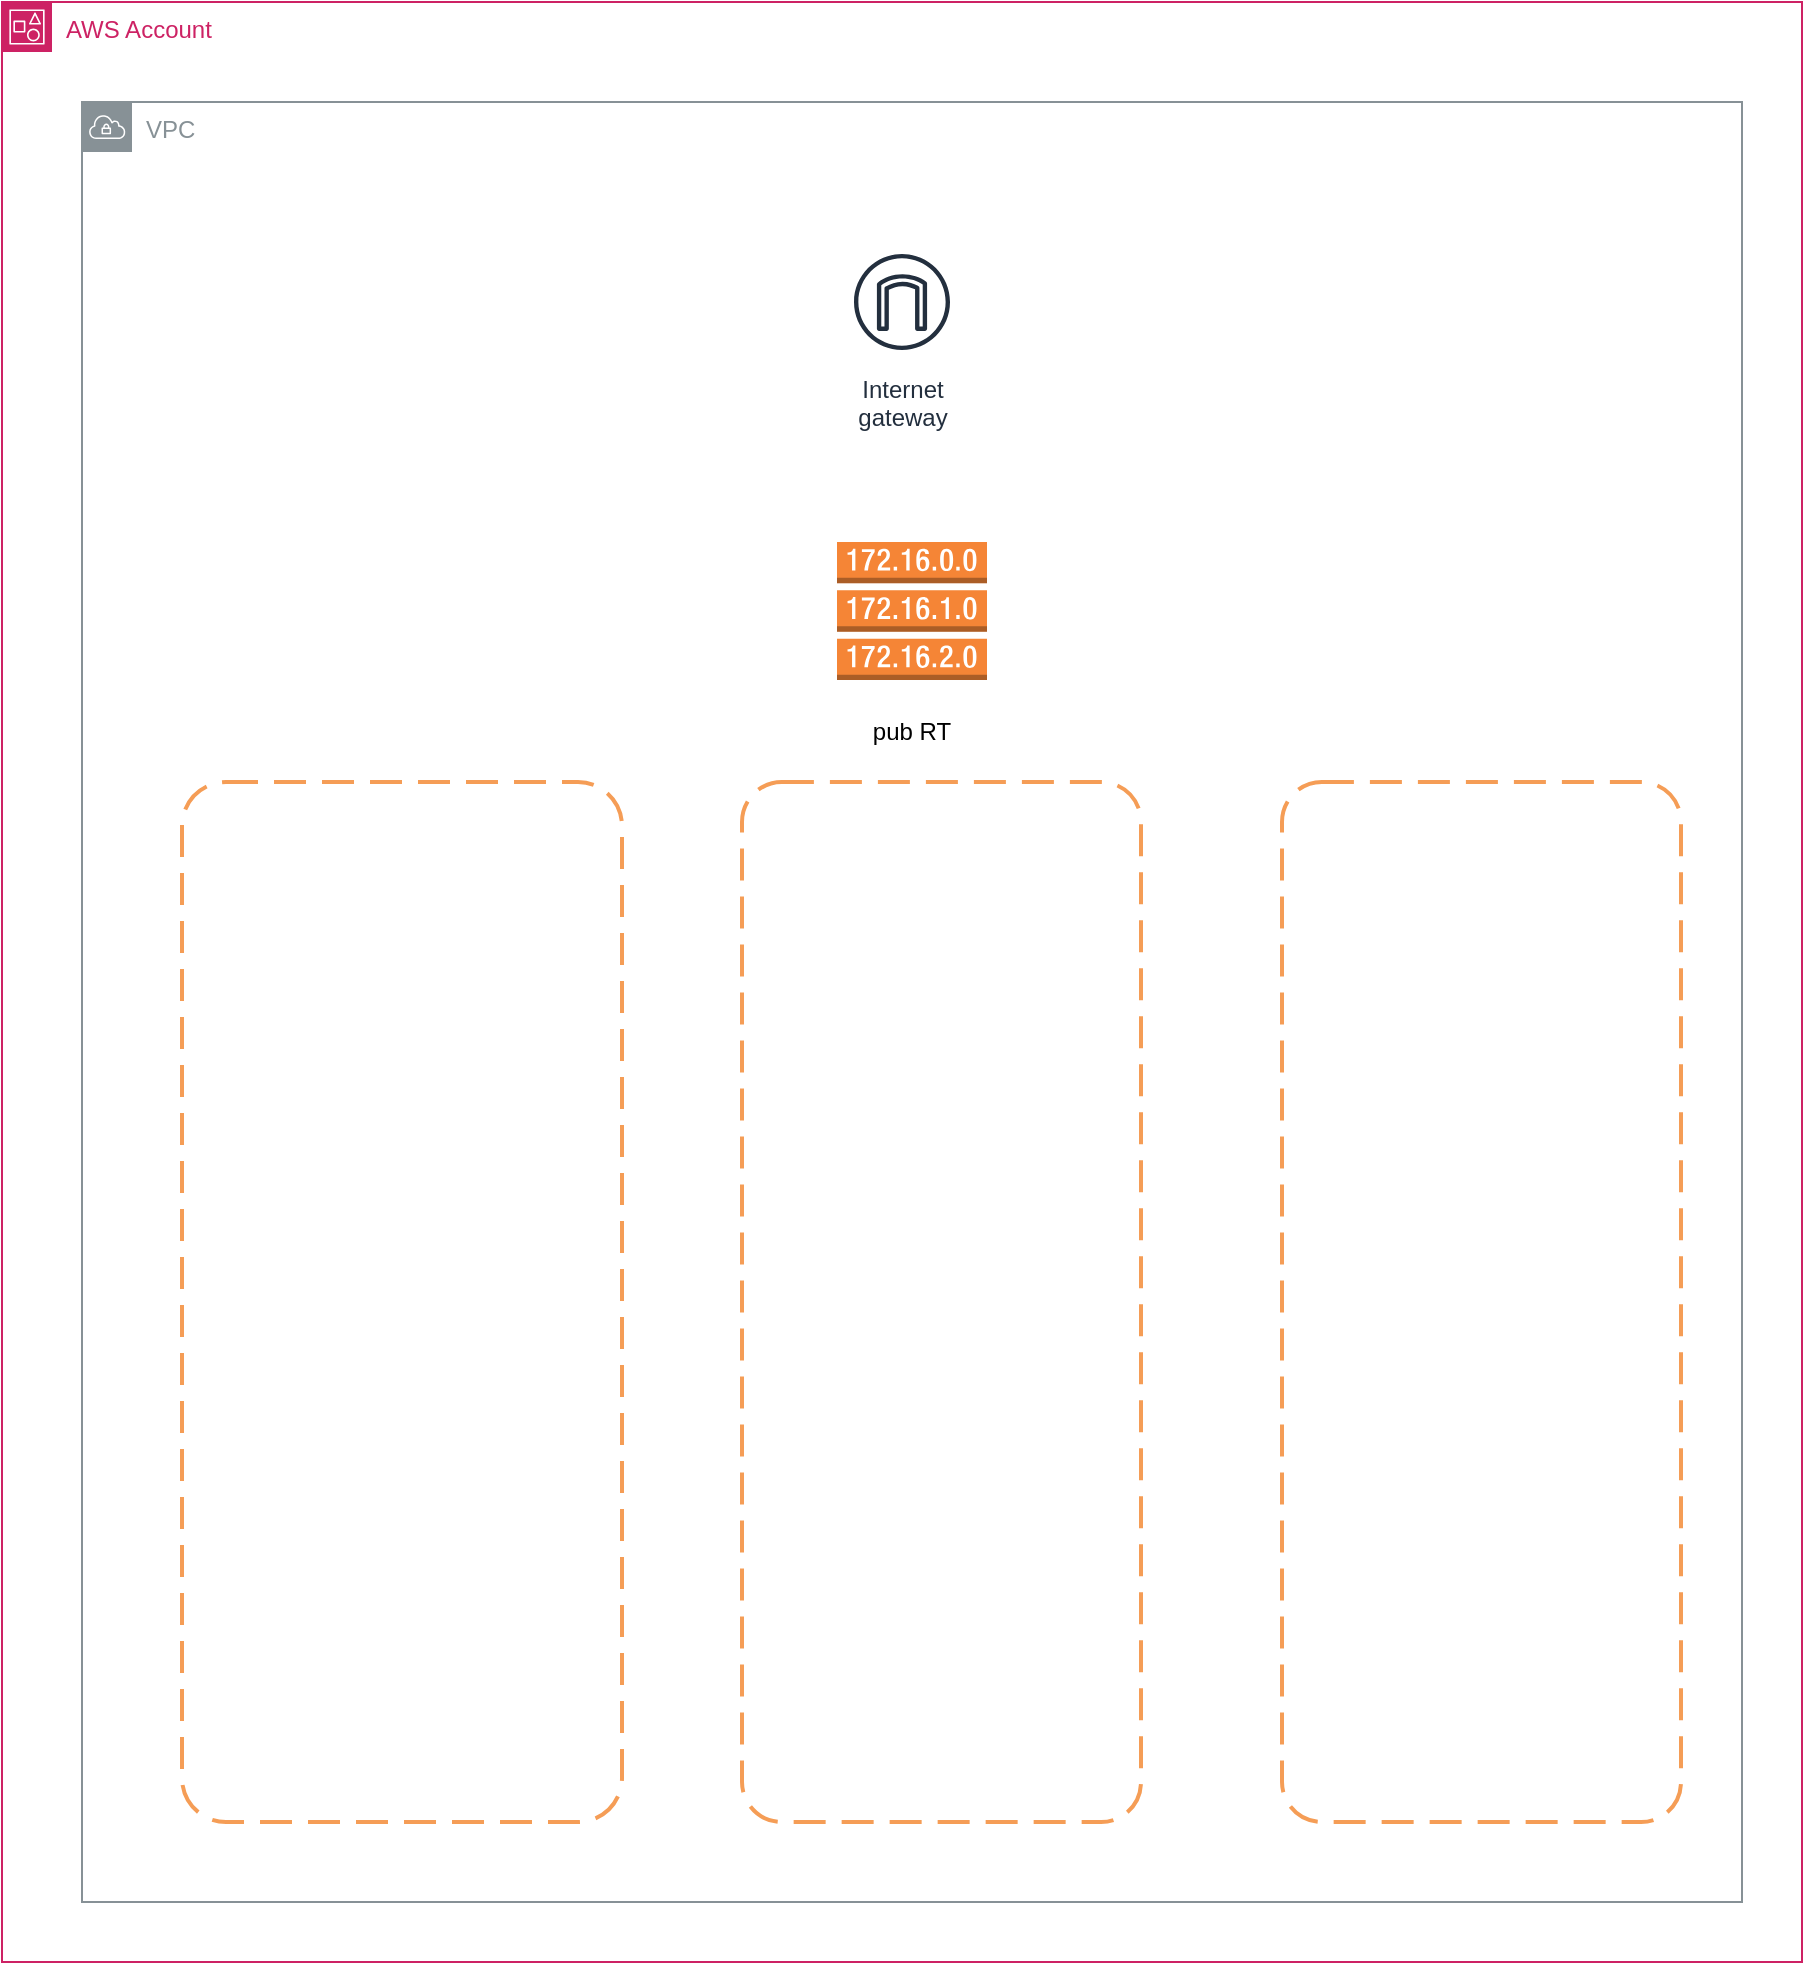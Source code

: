 <mxfile version="24.6.1" type="github">
  <diagram name="Page-1" id="yFRj_-Jy2VOB5ZSsDRRB">
    <mxGraphModel dx="3004" dy="1011" grid="1" gridSize="10" guides="1" tooltips="1" connect="1" arrows="1" fold="1" page="1" pageScale="1" pageWidth="850" pageHeight="1100" math="0" shadow="0">
      <root>
        <mxCell id="0" />
        <mxCell id="1" parent="0" />
        <mxCell id="5HH4wGsDaSaCYKuuqc2c-1" value="AWS Account" style="points=[[0,0],[0.25,0],[0.5,0],[0.75,0],[1,0],[1,0.25],[1,0.5],[1,0.75],[1,1],[0.75,1],[0.5,1],[0.25,1],[0,1],[0,0.75],[0,0.5],[0,0.25]];outlineConnect=0;gradientColor=none;html=1;whiteSpace=wrap;fontSize=12;fontStyle=0;container=1;pointerEvents=0;collapsible=0;recursiveResize=0;shape=mxgraph.aws4.group;grIcon=mxgraph.aws4.group_account;strokeColor=#CD2264;fillColor=none;verticalAlign=top;align=left;spacingLeft=30;fontColor=#CD2264;dashed=0;" vertex="1" parent="1">
          <mxGeometry x="-80" y="70" width="900" height="980" as="geometry" />
        </mxCell>
        <mxCell id="5HH4wGsDaSaCYKuuqc2c-2" value="VPC" style="sketch=0;outlineConnect=0;gradientColor=none;html=1;whiteSpace=wrap;fontSize=12;fontStyle=0;shape=mxgraph.aws4.group;grIcon=mxgraph.aws4.group_vpc;strokeColor=#879196;fillColor=none;verticalAlign=top;align=left;spacingLeft=30;fontColor=#879196;dashed=0;" vertex="1" parent="5HH4wGsDaSaCYKuuqc2c-1">
          <mxGeometry x="40" y="50" width="830" height="900" as="geometry" />
        </mxCell>
        <mxCell id="5HH4wGsDaSaCYKuuqc2c-3" value="Internet&#xa;gateway" style="sketch=0;outlineConnect=0;fontColor=#232F3E;gradientColor=none;strokeColor=#232F3E;fillColor=#ffffff;dashed=0;verticalLabelPosition=bottom;verticalAlign=top;align=center;html=1;fontSize=12;fontStyle=0;aspect=fixed;shape=mxgraph.aws4.resourceIcon;resIcon=mxgraph.aws4.internet_gateway;" vertex="1" parent="5HH4wGsDaSaCYKuuqc2c-1">
          <mxGeometry x="420" y="120" width="60" height="60" as="geometry" />
        </mxCell>
        <mxCell id="5HH4wGsDaSaCYKuuqc2c-4" value="" style="outlineConnect=0;dashed=0;verticalLabelPosition=bottom;verticalAlign=top;align=center;html=1;shape=mxgraph.aws3.route_table;fillColor=#F58536;gradientColor=none;" vertex="1" parent="5HH4wGsDaSaCYKuuqc2c-1">
          <mxGeometry x="417.5" y="270" width="75" height="69" as="geometry" />
        </mxCell>
        <mxCell id="5HH4wGsDaSaCYKuuqc2c-5" value="pub RT" style="text;html=1;align=center;verticalAlign=middle;whiteSpace=wrap;rounded=0;" vertex="1" parent="5HH4wGsDaSaCYKuuqc2c-1">
          <mxGeometry x="425" y="350" width="60" height="30" as="geometry" />
        </mxCell>
        <mxCell id="5HH4wGsDaSaCYKuuqc2c-7" value="" style="rounded=1;arcSize=10;dashed=1;strokeColor=#F59D56;fillColor=none;gradientColor=none;dashPattern=8 4;strokeWidth=2;" vertex="1" parent="5HH4wGsDaSaCYKuuqc2c-1">
          <mxGeometry x="90" y="390" width="220" height="520" as="geometry" />
        </mxCell>
        <mxCell id="5HH4wGsDaSaCYKuuqc2c-8" value="" style="rounded=1;arcSize=10;dashed=1;strokeColor=#F59D56;fillColor=none;gradientColor=none;dashPattern=8 4;strokeWidth=2;" vertex="1" parent="5HH4wGsDaSaCYKuuqc2c-1">
          <mxGeometry x="370" y="390" width="199.5" height="520" as="geometry" />
        </mxCell>
        <mxCell id="5HH4wGsDaSaCYKuuqc2c-9" value="" style="rounded=1;arcSize=10;dashed=1;strokeColor=#F59D56;fillColor=none;gradientColor=none;dashPattern=8 4;strokeWidth=2;" vertex="1" parent="5HH4wGsDaSaCYKuuqc2c-1">
          <mxGeometry x="640" y="390" width="199.5" height="520" as="geometry" />
        </mxCell>
      </root>
    </mxGraphModel>
  </diagram>
</mxfile>
